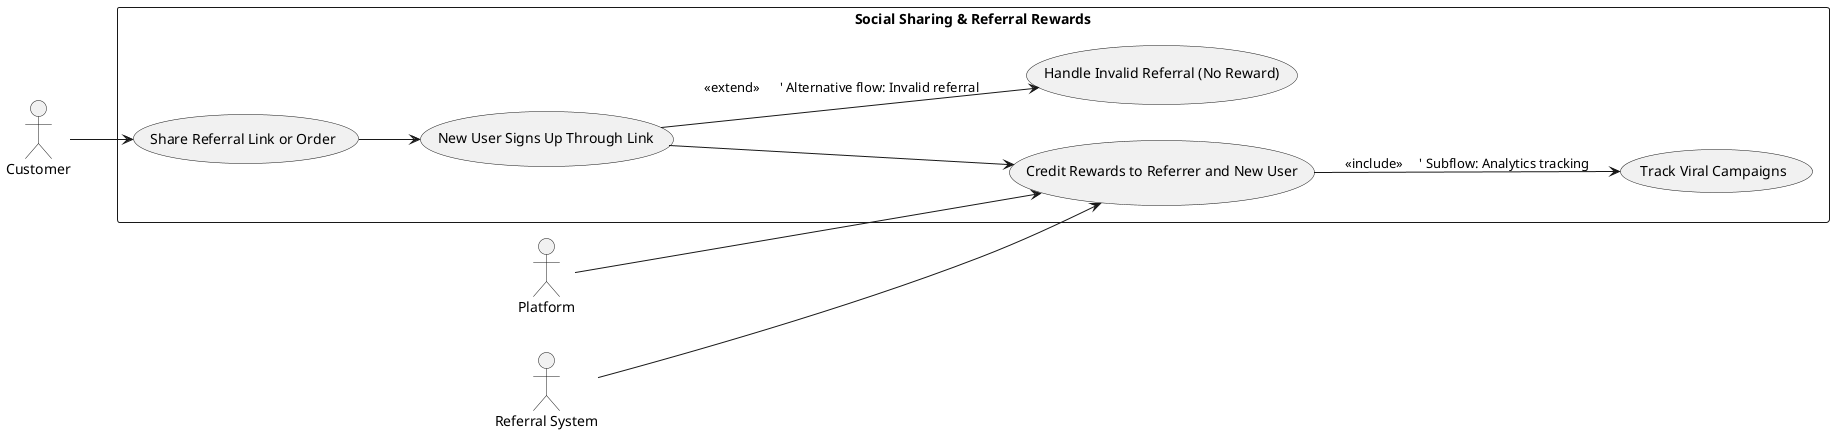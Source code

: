 @startuml
left to right direction

actor "Customer" as C
actor "Platform" as P
actor "Referral System" as RS

rectangle "Social Sharing & Referral Rewards" {
  usecase "Share Referral Link or Order" as UC1
  usecase "New User Signs Up Through Link" as UC2
  usecase "Credit Rewards to Referrer and New User" as UC3
  usecase "Track Viral Campaigns" as UC4
  usecase "Handle Invalid Referral (No Reward)" as UC5
}

C --> UC1
UC1 --> UC2
UC2 --> UC3
P --> UC3
RS --> UC3

UC3 --> UC4 : <<include>>     ' Subflow: Analytics tracking
UC2 --> UC5 : <<extend>>      ' Alternative flow: Invalid referral

@enduml
